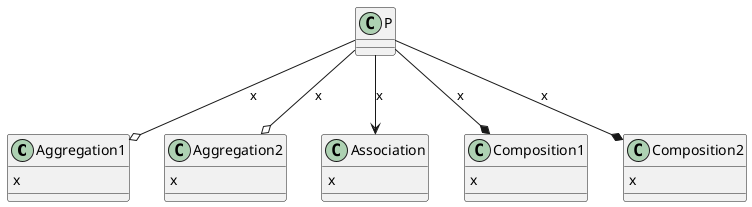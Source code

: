 @startuml classes
set namespaceSeparator none
class "Aggregation1" as fields.Aggregation1 {
  x
}
class "Aggregation2" as fields.Aggregation2 {
  x
}
class "Association" as fields.Association {
  x
}
class "Composition1" as fields.Composition1 {
  x
}
class "Composition2" as fields.Composition2 {
  x
}
class "P" as fields.P {
}
fields.P --> fields.Association : x
fields.P --* fields.Composition1 : x
fields.P --* fields.Composition2 : x
fields.P --o fields.Aggregation1 : x
fields.P --o fields.Aggregation2 : x
@enduml
